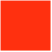 <?xml version="1.0"?>
<!DOCTYPE ipe SYSTEM "ipe.dtd">
<ipe version="70107" creator="Ipe 7.1.10">
<info created="D:20150616165342" modified="D:20170607143906"/>
<preamble>\usepackage[scaled=1.61]{inconsolata}
\renewcommand*\familydefault{\ttdefault} %% Only if the base font of the document is to be typewriter style
\usepackage[T1]{fontenc}</preamble>
<ipestyle name="basic">
<symbol name="arrow/arc(spx)">
<path stroke="sym-stroke" fill="sym-stroke" pen="sym-pen">
0 0 m
-1 0.333 l
-1 -0.333 l
h
</path>
</symbol>
<symbol name="arrow/farc(spx)">
<path stroke="sym-stroke" fill="white" pen="sym-pen">
0 0 m
-1 0.333 l
-1 -0.333 l
h
</path>
</symbol>
<symbol name="arrow/ptarc(spx)">
<path stroke="sym-stroke" fill="sym-stroke" pen="sym-pen">
0 0 m
-1 0.333 l
-0.8 0 l
-1 -0.333 l
h
</path>
</symbol>
<symbol name="arrow/fptarc(spx)">
<path stroke="sym-stroke" fill="white" pen="sym-pen">
0 0 m
-1 0.333 l
-0.8 0 l
-1 -0.333 l
h
</path>
</symbol>
<symbol name="mark/circle(sx)" transformations="translations">
<path fill="sym-stroke">
0.6 0 0 0.6 0 0 e
0.4 0 0 0.4 0 0 e
</path>
</symbol>
<symbol name="mark/disk(sx)" transformations="translations">
<path fill="sym-stroke">
0.6 0 0 0.6 0 0 e
</path>
</symbol>
<symbol name="mark/fdisk(sfx)" transformations="translations">
<group>
<path fill="sym-fill">
0.5 0 0 0.5 0 0 e
</path>
<path fill="sym-stroke" fillrule="eofill">
0.6 0 0 0.6 0 0 e
0.4 0 0 0.4 0 0 e
</path>
</group>
</symbol>
<symbol name="mark/box(sx)" transformations="translations">
<path fill="sym-stroke" fillrule="eofill">
-0.6 -0.6 m
0.6 -0.6 l
0.6 0.6 l
-0.6 0.6 l
h
-0.4 -0.4 m
0.4 -0.4 l
0.4 0.4 l
-0.4 0.4 l
h
</path>
</symbol>
<symbol name="mark/square(sx)" transformations="translations">
<path fill="sym-stroke">
-0.6 -0.6 m
0.6 -0.6 l
0.6 0.6 l
-0.6 0.6 l
h
</path>
</symbol>
<symbol name="mark/fsquare(sfx)" transformations="translations">
<group>
<path fill="sym-fill">
-0.5 -0.5 m
0.5 -0.5 l
0.5 0.5 l
-0.5 0.5 l
h
</path>
<path fill="sym-stroke" fillrule="eofill">
-0.6 -0.6 m
0.6 -0.6 l
0.6 0.6 l
-0.6 0.6 l
h
-0.4 -0.4 m
0.4 -0.4 l
0.4 0.4 l
-0.4 0.4 l
h
</path>
</group>
</symbol>
<symbol name="mark/cross(sx)" transformations="translations">
<group>
<path fill="sym-stroke">
-0.43 -0.57 m
0.57 0.43 l
0.43 0.57 l
-0.57 -0.43 l
h
</path>
<path fill="sym-stroke">
-0.43 0.57 m
0.57 -0.43 l
0.43 -0.57 l
-0.57 0.43 l
h
</path>
</group>
</symbol>
<symbol name="arrow/fnormal(spx)">
<path stroke="sym-stroke" fill="white" pen="sym-pen">
0 0 m
-1 0.333 l
-1 -0.333 l
h
</path>
</symbol>
<symbol name="arrow/pointed(spx)">
<path stroke="sym-stroke" fill="sym-stroke" pen="sym-pen">
0 0 m
-1 0.333 l
-0.8 0 l
-1 -0.333 l
h
</path>
</symbol>
<symbol name="arrow/fpointed(spx)">
<path stroke="sym-stroke" fill="white" pen="sym-pen">
0 0 m
-1 0.333 l
-0.8 0 l
-1 -0.333 l
h
</path>
</symbol>
<symbol name="arrow/linear(spx)">
<path stroke="sym-stroke" pen="sym-pen">
-1 0.333 m
0 0 l
-1 -0.333 l
</path>
</symbol>
<symbol name="arrow/fdouble(spx)">
<path stroke="sym-stroke" fill="white" pen="sym-pen">
0 0 m
-1 0.333 l
-1 -0.333 l
h
-1 0 m
-2 0.333 l
-2 -0.333 l
h
</path>
</symbol>
<symbol name="arrow/double(spx)">
<path stroke="sym-stroke" fill="sym-stroke" pen="sym-pen">
0 0 m
-1 0.333 l
-1 -0.333 l
h
-1 0 m
-2 0.333 l
-2 -0.333 l
h
</path>
</symbol>
<pen name="heavier" value="0.8"/>
<pen name="fat" value="1.2"/>
<pen name="ultrafat" value="2"/>
<symbolsize name="large" value="5"/>
<symbolsize name="small" value="2"/>
<symbolsize name="tiny" value="1.1"/>
<arrowsize name="large" value="10"/>
<arrowsize name="small" value="5"/>
<arrowsize name="tiny" value="3"/>
<color name="yellow" value="1 1 0"/>
<color name="int" value="0 0.8 0.2"/>
<color name="float" value="0 0.5 1"/>
<color name="str" value="1 0.19 0.06"/>
<color name="range" value="1 0.67 0"/>
<color name="notype" value="0.4"/>
<color name="hole" value="0.827"/>
<color name="border" value="0.663"/>
<color name="bool" value="1 0.16 1"/>
<color name="stmt" value="0.57 0.64 0.569"/>
<color name="graphics" value="1 0.4 0.7"/>
<color name="graphwin" value="0 0.9 0.9"/>
<color name="turtle" value="0.25 0.88 0.82"/>
<dashstyle name="dashed" value="[4] 0"/>
<dashstyle name="dotted" value="[1 3] 0"/>
<dashstyle name="dash dotted" value="[4 2 1 2] 0"/>
<dashstyle name="dash dot dotted" value="[4 2 1 2 1 2] 0"/>
<textsize name="large" value="\large"/>
<textsize name="small" value="\small"/>
<textsize name="tiny" value="\tiny"/>
<textsize name="Large" value="\Large"/>
<textsize name="LARGE" value="\LARGE"/>
<textsize name="huge" value="\huge"/>
<textsize name="Huge" value="\Huge"/>
<textsize name="footnote" value="\footnotesize"/>
<textstyle name="center" begin="\begin{center}" end="\end{center}"/>
<textstyle name="itemize" begin="\begin{itemize}" end="\end{itemize}"/>
<textstyle name="item" begin="\begin{itemize}\item{}" end="\end{itemize}"/>
<gridsize name="4 pts" value="4"/>
<gridsize name="8 pts (~3 mm)" value="8"/>
<gridsize name="16 pts (~6 mm)" value="16"/>
<gridsize name="32 pts (~12 mm)" value="32"/>
<gridsize name="10 pts (~3.5 mm)" value="10"/>
<gridsize name="20 pts (~7 mm)" value="20"/>
<gridsize name="14 pts (~5 mm)" value="14"/>
<gridsize name="28 pts (~10 mm)" value="28"/>
<gridsize name="56 pts (~20 mm)" value="56"/>
<gridsize name="2 pts" value="2"/>
<gridsize name="1 pt" value="1"/>
<gridsize name="3 pts" value="3"/>
<gridsize name="6 pts" value="6"/>
<gridsize name="12 pts" value="12"/>
<anglesize name="90 deg" value="90"/>
<anglesize name="60 deg" value="60"/>
<anglesize name="45 deg" value="45"/>
<anglesize name="30 deg" value="30"/>
<anglesize name="22.5 deg" value="22.5"/>
<opacity name="10%" value="0.1"/>
<opacity name="30%" value="0.3"/>
<opacity name="50%" value="0.5"/>
<opacity name="75%" value="0.75"/>
<gradient name="rainbow1" type="axial" coords="0 0 100 100" extend="yes">
 <stop offset="0" color="1 0.19 0.06"/>
 <stop offset="0.167" color="0.47 0.87 0.13"/>
 <stop offset="0.333" color="0 0.8 0.2"/>
 <stop offset="0.5" color="0.25 0.88 0.82"/>
 <stop offset="0.667" color="0 0.5 1"/>
 <stop offset="0.833" color="1 0.16 1"/>
 <stop offset="1" color="1 0.19 0.06"/>
</gradient>
<gradient name="rainbow2" type="axial" coords="0 0 100 100" extend="yes">
 <stop offset="0" color="0.25 0.88 0.82"/>
 <stop offset="0.167" color="0 0.5 1"/>
 <stop offset="0.333" color="1 0.16 1"/>
 <stop offset="0.5" color="1 0.19 0.06"/>
 <stop offset="0.667" color="0.47 0.87 0.13"/>
 <stop offset="0.833" color="0 0.8 0.2"/>
 <stop offset="1" color="0.25 0.88 0.82"/>
</gradient>
<gradient name="rainbowW1" type="axial" coords="0 0 100 100" extend="yes">
 <stop offset="0" color="1"/>
 <stop offset="0.083" color="1 0.19 0.06"/>
 <stop offset="0.25" color="0.47 0.87 0.13"/>
 <stop offset="0.417" color="0 0.8 0.2"/>
 <stop offset="0.583" color="0.25 0.88 0.82"/>
 <stop offset="0.75" color="0 0.5 1"/>
 <stop offset="0.917" color="1 0.16 1"/>
 <stop offset="1" color="1"/>
</gradient>
<gradient name="rainbowW2" type="axial" coords="0 0 100 100" extend="yes">
 <stop offset="0" color="0.13 0.84 0.51"/>
 <stop offset="0.083" color="0.25 0.88 0.82"/>
 <stop offset="0.25" color="0 0.5 1"/>
 <stop offset="0.417" color="1 0.16 1"/>
 <stop offset="0.583" color="1 0.19 0.06"/>
 <stop offset="0.75" color="0.47 0.87 0.13"/>
 <stop offset="0.917" color="0 0.8 0.2"/>
 <stop offset="1" color="0.13 0.84 0.51"/>
</gradient>
<gradient name="rainbowX1" type="axial" coords="0 0 100 100" extend="yes">
 <stop offset="0" color="1"/>
 <stop offset="0.125" color="1 0.19 0.06"/>
 <stop offset="0.275" color="0.47 0.87 0.13"/>
 <stop offset="0.425" color="0 0.8 0.2"/>
 <stop offset="0.575" color="0.25 0.88 0.82"/>
 <stop offset="0.725" color="0 0.5 1"/>
 <stop offset="0.875" color="1 0.16 1"/>
 <stop offset="1" color="1"/>
</gradient>
<gradient name="rainbowX2" type="axial" coords="0 0 100 100" extend="yes">
 <stop offset="0" color="0.13 0.84 0.51"/>
 <stop offset="0.075" color="0.25 0.88 0.82"/>
 <stop offset="0.225" color="0 0.5 1"/>
 <stop offset="0.375" color="1 0.16 1"/>
 <stop offset="0.625" color="1 0.19 0.06"/>
 <stop offset="0.775" color="0.47 0.87 0.13"/>
 <stop offset="0.925" color="0 0.8 0.2"/>
 <stop offset="1" color="0.13 0.84 0.51"/>
</gradient>
<tiling name="falling" angle="-60" step="4" width="1"/>
<tiling name="rising" angle="30" step="4" width="1"/>
</ipestyle>
<page>
<layer name="alpha"/>
<view layers="alpha" active="alpha"/>
<path layer="alpha" fill="str">
228 312 m
228 294 l
246 294 l
246 312 l
h
</path>
</page>
</ipe>
